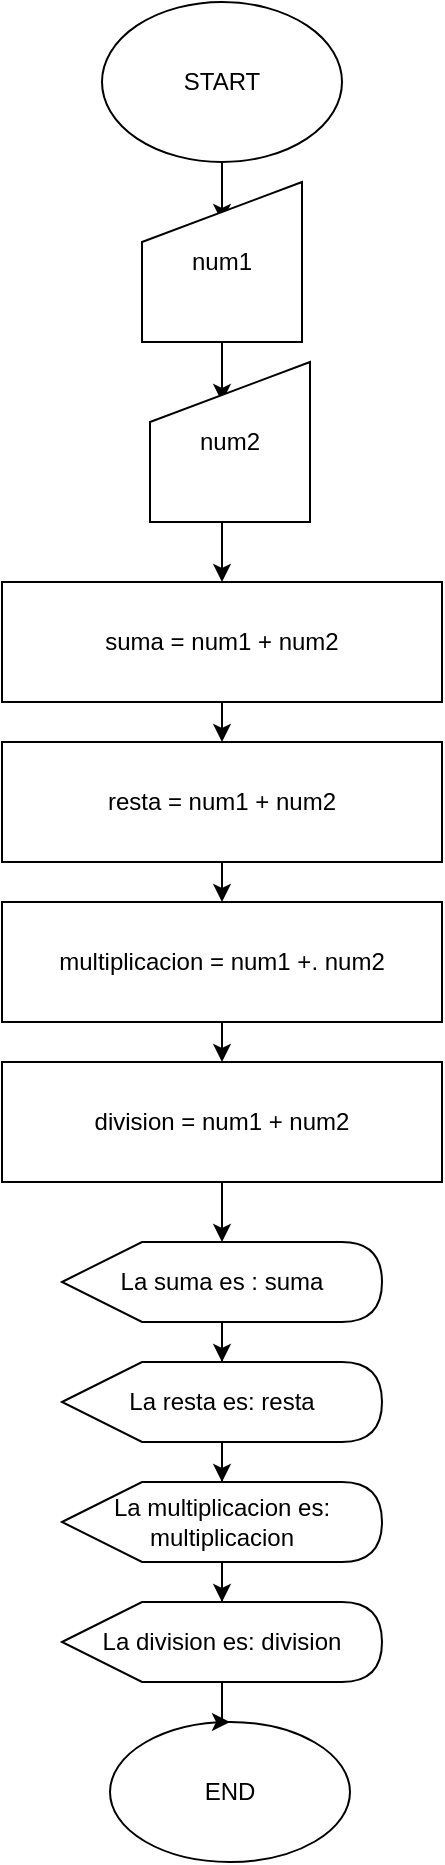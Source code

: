<mxfile version="17.1.3" type="github">
  <diagram id="KIS1H9DWTQLuKMznqmNU" name="Page-1">
    <mxGraphModel dx="553" dy="452" grid="1" gridSize="10" guides="1" tooltips="1" connect="1" arrows="1" fold="1" page="1" pageScale="1" pageWidth="827" pageHeight="1169" math="0" shadow="0">
      <root>
        <mxCell id="0" />
        <mxCell id="1" parent="0" />
        <mxCell id="c_pyRpQ3Ds_td3GGZ1pk-3" style="edgeStyle=orthogonalEdgeStyle;rounded=0;orthogonalLoop=1;jettySize=auto;html=1;entryX=0.5;entryY=0;entryDx=0;entryDy=0;" edge="1" parent="1" source="c_pyRpQ3Ds_td3GGZ1pk-1">
          <mxGeometry relative="1" as="geometry">
            <mxPoint x="450" y="120" as="targetPoint" />
          </mxGeometry>
        </mxCell>
        <mxCell id="c_pyRpQ3Ds_td3GGZ1pk-1" value="START" style="ellipse;whiteSpace=wrap;html=1;" vertex="1" parent="1">
          <mxGeometry x="390" y="10" width="120" height="80" as="geometry" />
        </mxCell>
        <mxCell id="c_pyRpQ3Ds_td3GGZ1pk-5" value="" style="edgeStyle=orthogonalEdgeStyle;rounded=0;orthogonalLoop=1;jettySize=auto;html=1;" edge="1" parent="1">
          <mxGeometry relative="1" as="geometry">
            <mxPoint x="450" y="180" as="sourcePoint" />
            <mxPoint x="450.0" y="210" as="targetPoint" />
          </mxGeometry>
        </mxCell>
        <mxCell id="c_pyRpQ3Ds_td3GGZ1pk-8" value="" style="edgeStyle=orthogonalEdgeStyle;rounded=0;orthogonalLoop=1;jettySize=auto;html=1;" edge="1" parent="1">
          <mxGeometry relative="1" as="geometry">
            <mxPoint x="450.0" y="270" as="sourcePoint" />
            <mxPoint x="450.0" y="300" as="targetPoint" />
          </mxGeometry>
        </mxCell>
        <mxCell id="c_pyRpQ3Ds_td3GGZ1pk-38" style="edgeStyle=orthogonalEdgeStyle;rounded=0;orthogonalLoop=1;jettySize=auto;html=1;exitX=0.5;exitY=1;exitDx=0;exitDy=0;entryX=0.5;entryY=0;entryDx=0;entryDy=0;" edge="1" parent="1" source="c_pyRpQ3Ds_td3GGZ1pk-9" target="c_pyRpQ3Ds_td3GGZ1pk-11">
          <mxGeometry relative="1" as="geometry" />
        </mxCell>
        <mxCell id="c_pyRpQ3Ds_td3GGZ1pk-9" value="suma = num1 + num2" style="rounded=0;whiteSpace=wrap;html=1;" vertex="1" parent="1">
          <mxGeometry x="340" y="300" width="220" height="60" as="geometry" />
        </mxCell>
        <mxCell id="c_pyRpQ3Ds_td3GGZ1pk-39" style="edgeStyle=orthogonalEdgeStyle;rounded=0;orthogonalLoop=1;jettySize=auto;html=1;exitX=0.5;exitY=1;exitDx=0;exitDy=0;entryX=0.5;entryY=0;entryDx=0;entryDy=0;" edge="1" parent="1" source="c_pyRpQ3Ds_td3GGZ1pk-11" target="c_pyRpQ3Ds_td3GGZ1pk-13">
          <mxGeometry relative="1" as="geometry" />
        </mxCell>
        <mxCell id="c_pyRpQ3Ds_td3GGZ1pk-11" value="resta = num1 + num2" style="rounded=0;whiteSpace=wrap;html=1;" vertex="1" parent="1">
          <mxGeometry x="340" y="380" width="220" height="60" as="geometry" />
        </mxCell>
        <mxCell id="c_pyRpQ3Ds_td3GGZ1pk-40" style="edgeStyle=orthogonalEdgeStyle;rounded=0;orthogonalLoop=1;jettySize=auto;html=1;exitX=0.5;exitY=1;exitDx=0;exitDy=0;entryX=0.5;entryY=0;entryDx=0;entryDy=0;" edge="1" parent="1" source="c_pyRpQ3Ds_td3GGZ1pk-13" target="c_pyRpQ3Ds_td3GGZ1pk-15">
          <mxGeometry relative="1" as="geometry" />
        </mxCell>
        <mxCell id="c_pyRpQ3Ds_td3GGZ1pk-13" value="multiplicacion = num1 +. num2" style="rounded=0;whiteSpace=wrap;html=1;" vertex="1" parent="1">
          <mxGeometry x="340" y="460" width="220" height="60" as="geometry" />
        </mxCell>
        <mxCell id="c_pyRpQ3Ds_td3GGZ1pk-45" style="edgeStyle=orthogonalEdgeStyle;rounded=0;orthogonalLoop=1;jettySize=auto;html=1;exitX=0.5;exitY=1;exitDx=0;exitDy=0;" edge="1" parent="1" source="c_pyRpQ3Ds_td3GGZ1pk-15" target="c_pyRpQ3Ds_td3GGZ1pk-20">
          <mxGeometry relative="1" as="geometry" />
        </mxCell>
        <mxCell id="c_pyRpQ3Ds_td3GGZ1pk-15" value="division = num1 + num2" style="rounded=0;whiteSpace=wrap;html=1;" vertex="1" parent="1">
          <mxGeometry x="340" y="540" width="220" height="60" as="geometry" />
        </mxCell>
        <mxCell id="c_pyRpQ3Ds_td3GGZ1pk-47" value="" style="edgeStyle=orthogonalEdgeStyle;rounded=0;orthogonalLoop=1;jettySize=auto;html=1;" edge="1" parent="1" source="c_pyRpQ3Ds_td3GGZ1pk-20" target="c_pyRpQ3Ds_td3GGZ1pk-46">
          <mxGeometry relative="1" as="geometry" />
        </mxCell>
        <mxCell id="c_pyRpQ3Ds_td3GGZ1pk-20" value="La suma es : suma" style="shape=display;whiteSpace=wrap;html=1;" vertex="1" parent="1">
          <mxGeometry x="370" y="630" width="160" height="40" as="geometry" />
        </mxCell>
        <mxCell id="c_pyRpQ3Ds_td3GGZ1pk-25" value="END&lt;br&gt;" style="ellipse;whiteSpace=wrap;html=1;" vertex="1" parent="1">
          <mxGeometry x="394" y="870" width="120" height="70" as="geometry" />
        </mxCell>
        <mxCell id="c_pyRpQ3Ds_td3GGZ1pk-33" value="num1" style="shape=manualInput;whiteSpace=wrap;html=1;" vertex="1" parent="1">
          <mxGeometry x="410" y="100" width="80" height="80" as="geometry" />
        </mxCell>
        <mxCell id="c_pyRpQ3Ds_td3GGZ1pk-34" value="num2" style="shape=manualInput;whiteSpace=wrap;html=1;" vertex="1" parent="1">
          <mxGeometry x="414" y="190" width="80" height="80" as="geometry" />
        </mxCell>
        <mxCell id="c_pyRpQ3Ds_td3GGZ1pk-49" value="" style="edgeStyle=orthogonalEdgeStyle;rounded=0;orthogonalLoop=1;jettySize=auto;html=1;" edge="1" parent="1" source="c_pyRpQ3Ds_td3GGZ1pk-46" target="c_pyRpQ3Ds_td3GGZ1pk-48">
          <mxGeometry relative="1" as="geometry" />
        </mxCell>
        <mxCell id="c_pyRpQ3Ds_td3GGZ1pk-46" value="La resta es: resta" style="shape=display;whiteSpace=wrap;html=1;" vertex="1" parent="1">
          <mxGeometry x="370" y="690" width="160" height="40" as="geometry" />
        </mxCell>
        <mxCell id="c_pyRpQ3Ds_td3GGZ1pk-51" value="" style="edgeStyle=orthogonalEdgeStyle;rounded=0;orthogonalLoop=1;jettySize=auto;html=1;" edge="1" parent="1" source="c_pyRpQ3Ds_td3GGZ1pk-48" target="c_pyRpQ3Ds_td3GGZ1pk-50">
          <mxGeometry relative="1" as="geometry" />
        </mxCell>
        <mxCell id="c_pyRpQ3Ds_td3GGZ1pk-48" value="La multiplicacion es: multiplicacion" style="shape=display;whiteSpace=wrap;html=1;" vertex="1" parent="1">
          <mxGeometry x="370" y="750" width="160" height="40" as="geometry" />
        </mxCell>
        <mxCell id="c_pyRpQ3Ds_td3GGZ1pk-53" value="" style="edgeStyle=orthogonalEdgeStyle;rounded=0;orthogonalLoop=1;jettySize=auto;html=1;" edge="1" parent="1" source="c_pyRpQ3Ds_td3GGZ1pk-50" target="c_pyRpQ3Ds_td3GGZ1pk-25">
          <mxGeometry relative="1" as="geometry" />
        </mxCell>
        <mxCell id="c_pyRpQ3Ds_td3GGZ1pk-50" value="La division es: division" style="shape=display;whiteSpace=wrap;html=1;" vertex="1" parent="1">
          <mxGeometry x="370" y="810" width="160" height="40" as="geometry" />
        </mxCell>
      </root>
    </mxGraphModel>
  </diagram>
</mxfile>
